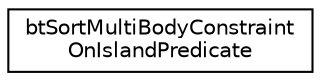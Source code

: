 digraph "Graphical Class Hierarchy"
{
  edge [fontname="Helvetica",fontsize="10",labelfontname="Helvetica",labelfontsize="10"];
  node [fontname="Helvetica",fontsize="10",shape=record];
  rankdir="LR";
  Node1 [label="btSortMultiBodyConstraint\lOnIslandPredicate",height=0.2,width=0.4,color="black", fillcolor="white", style="filled",URL="$classbt_sort_multi_body_constraint_on_island_predicate.html"];
}

